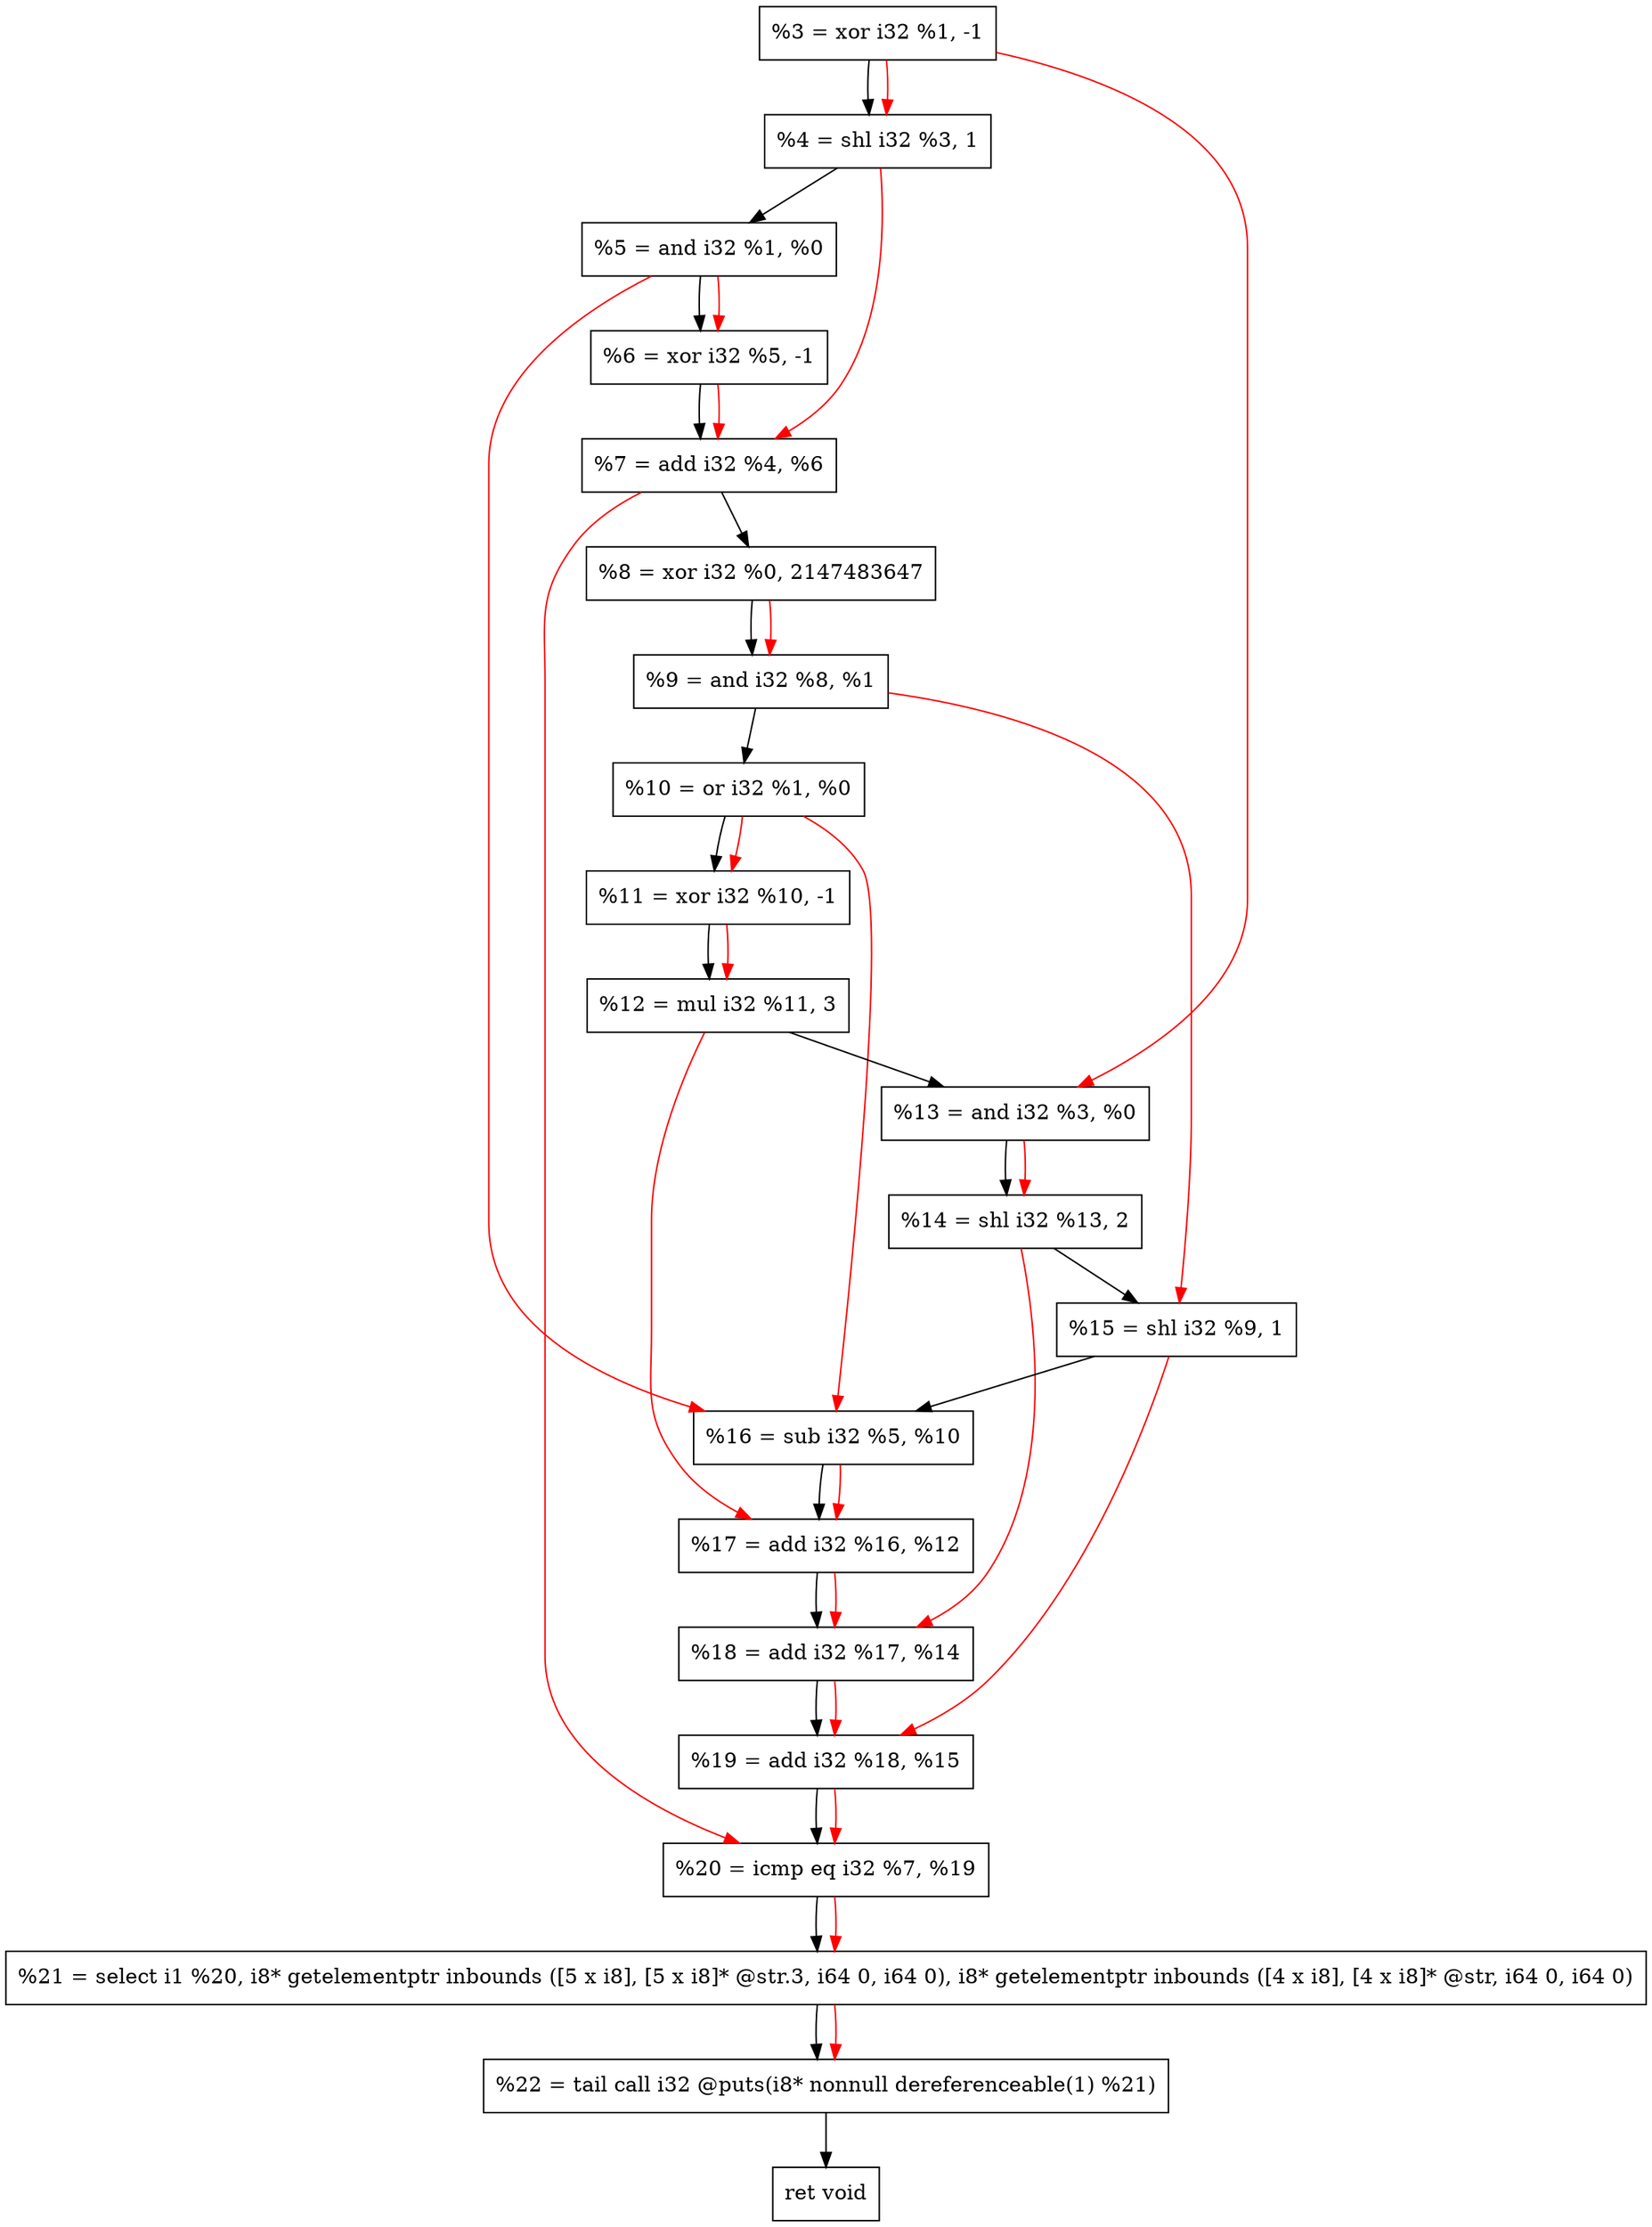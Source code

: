 digraph "DFG for'crackme' function" {
	Node0x1765a70[shape=record, label="  %3 = xor i32 %1, -1"];
	Node0x1765b10[shape=record, label="  %4 = shl i32 %3, 1"];
	Node0x1765bd0[shape=record, label="  %5 = and i32 %1, %0"];
	Node0x1765c40[shape=record, label="  %6 = xor i32 %5, -1"];
	Node0x1765cb0[shape=record, label="  %7 = add i32 %4, %6"];
	Node0x1765d20[shape=record, label="  %8 = xor i32 %0, 2147483647"];
	Node0x1765d90[shape=record, label="  %9 = and i32 %8, %1"];
	Node0x1765e00[shape=record, label="  %10 = or i32 %1, %0"];
	Node0x1765e70[shape=record, label="  %11 = xor i32 %10, -1"];
	Node0x1765f10[shape=record, label="  %12 = mul i32 %11, 3"];
	Node0x1765f80[shape=record, label="  %13 = and i32 %3, %0"];
	Node0x1766020[shape=record, label="  %14 = shl i32 %13, 2"];
	Node0x1766090[shape=record, label="  %15 = shl i32 %9, 1"];
	Node0x1766100[shape=record, label="  %16 = sub i32 %5, %10"];
	Node0x1766170[shape=record, label="  %17 = add i32 %16, %12"];
	Node0x17661e0[shape=record, label="  %18 = add i32 %17, %14"];
	Node0x1766250[shape=record, label="  %19 = add i32 %18, %15"];
	Node0x17662c0[shape=record, label="  %20 = icmp eq i32 %7, %19"];
	Node0x1706268[shape=record, label="  %21 = select i1 %20, i8* getelementptr inbounds ([5 x i8], [5 x i8]* @str.3, i64 0, i64 0), i8* getelementptr inbounds ([4 x i8], [4 x i8]* @str, i64 0, i64 0)"];
	Node0x1766760[shape=record, label="  %22 = tail call i32 @puts(i8* nonnull dereferenceable(1) %21)"];
	Node0x17667b0[shape=record, label="  ret void"];
	Node0x1765a70 -> Node0x1765b10;
	Node0x1765b10 -> Node0x1765bd0;
	Node0x1765bd0 -> Node0x1765c40;
	Node0x1765c40 -> Node0x1765cb0;
	Node0x1765cb0 -> Node0x1765d20;
	Node0x1765d20 -> Node0x1765d90;
	Node0x1765d90 -> Node0x1765e00;
	Node0x1765e00 -> Node0x1765e70;
	Node0x1765e70 -> Node0x1765f10;
	Node0x1765f10 -> Node0x1765f80;
	Node0x1765f80 -> Node0x1766020;
	Node0x1766020 -> Node0x1766090;
	Node0x1766090 -> Node0x1766100;
	Node0x1766100 -> Node0x1766170;
	Node0x1766170 -> Node0x17661e0;
	Node0x17661e0 -> Node0x1766250;
	Node0x1766250 -> Node0x17662c0;
	Node0x17662c0 -> Node0x1706268;
	Node0x1706268 -> Node0x1766760;
	Node0x1766760 -> Node0x17667b0;
edge [color=red]
	Node0x1765a70 -> Node0x1765b10;
	Node0x1765bd0 -> Node0x1765c40;
	Node0x1765b10 -> Node0x1765cb0;
	Node0x1765c40 -> Node0x1765cb0;
	Node0x1765d20 -> Node0x1765d90;
	Node0x1765e00 -> Node0x1765e70;
	Node0x1765e70 -> Node0x1765f10;
	Node0x1765a70 -> Node0x1765f80;
	Node0x1765f80 -> Node0x1766020;
	Node0x1765d90 -> Node0x1766090;
	Node0x1765bd0 -> Node0x1766100;
	Node0x1765e00 -> Node0x1766100;
	Node0x1766100 -> Node0x1766170;
	Node0x1765f10 -> Node0x1766170;
	Node0x1766170 -> Node0x17661e0;
	Node0x1766020 -> Node0x17661e0;
	Node0x17661e0 -> Node0x1766250;
	Node0x1766090 -> Node0x1766250;
	Node0x1765cb0 -> Node0x17662c0;
	Node0x1766250 -> Node0x17662c0;
	Node0x17662c0 -> Node0x1706268;
	Node0x1706268 -> Node0x1766760;
}
